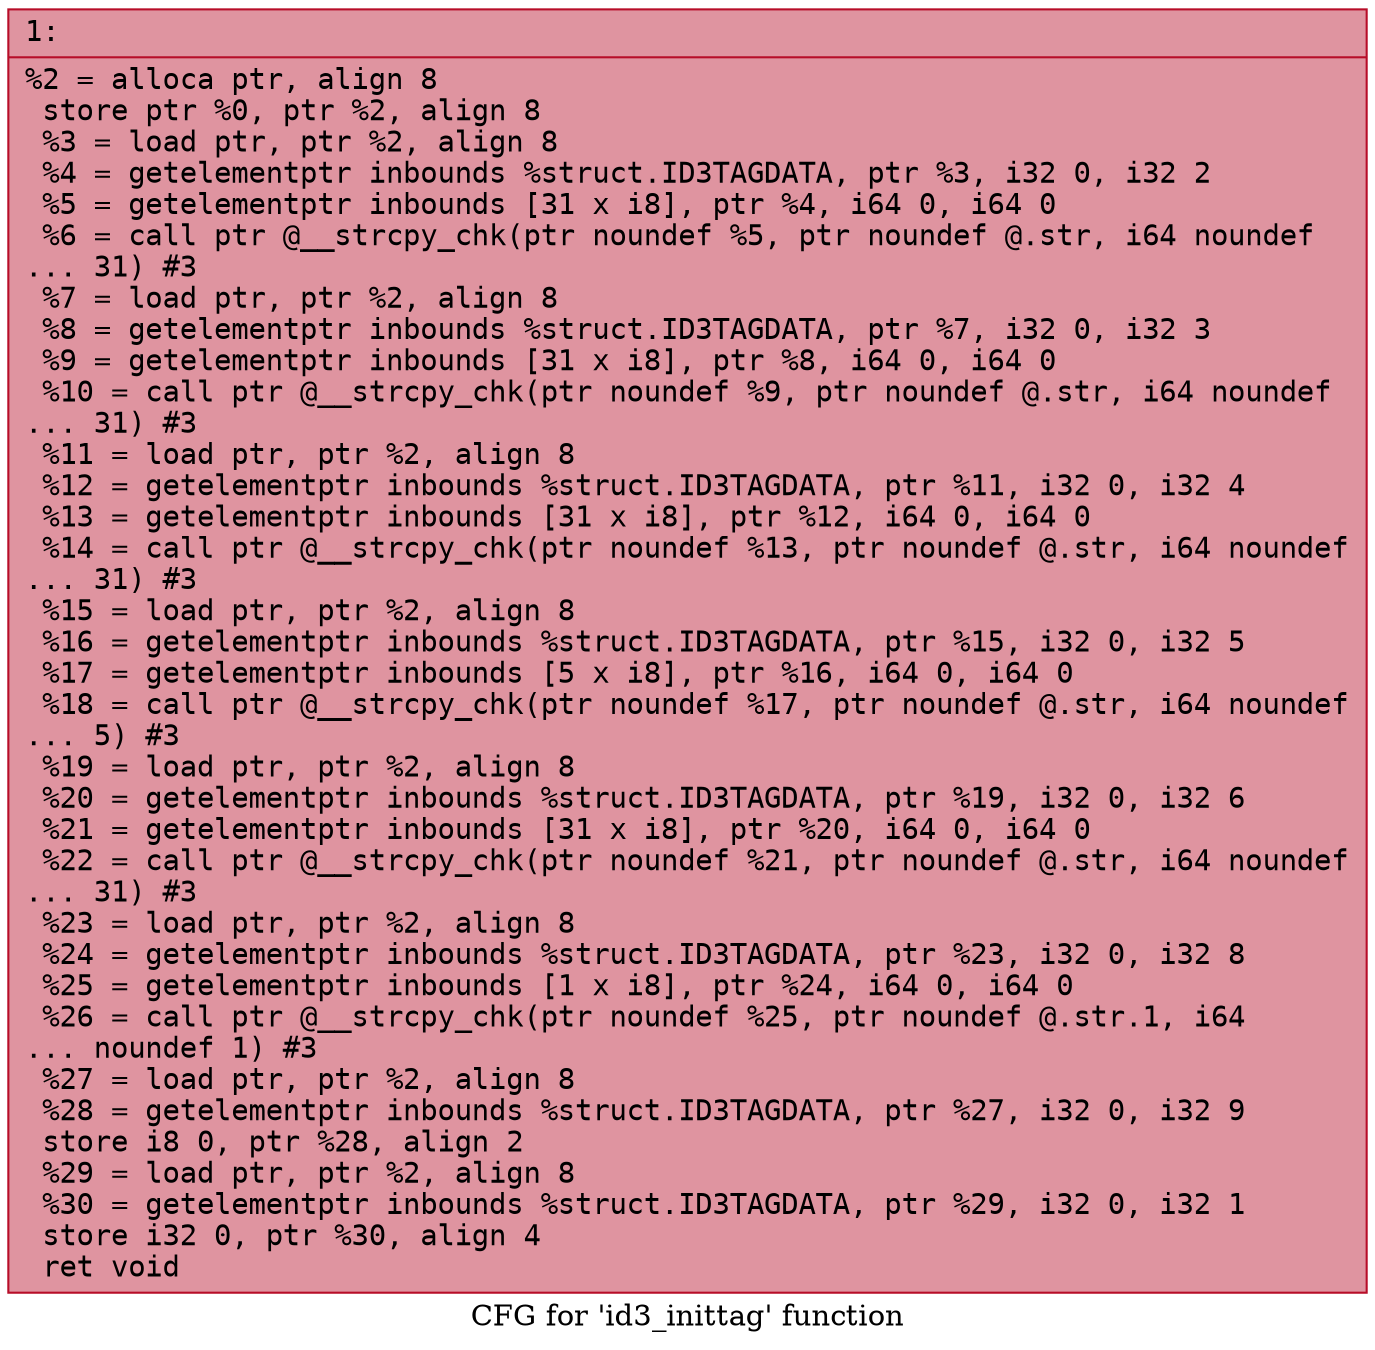 digraph "CFG for 'id3_inittag' function" {
	label="CFG for 'id3_inittag' function";

	Node0x600000a440f0 [shape=record,color="#b70d28ff", style=filled, fillcolor="#b70d2870" fontname="Courier",label="{1:\l|  %2 = alloca ptr, align 8\l  store ptr %0, ptr %2, align 8\l  %3 = load ptr, ptr %2, align 8\l  %4 = getelementptr inbounds %struct.ID3TAGDATA, ptr %3, i32 0, i32 2\l  %5 = getelementptr inbounds [31 x i8], ptr %4, i64 0, i64 0\l  %6 = call ptr @__strcpy_chk(ptr noundef %5, ptr noundef @.str, i64 noundef\l... 31) #3\l  %7 = load ptr, ptr %2, align 8\l  %8 = getelementptr inbounds %struct.ID3TAGDATA, ptr %7, i32 0, i32 3\l  %9 = getelementptr inbounds [31 x i8], ptr %8, i64 0, i64 0\l  %10 = call ptr @__strcpy_chk(ptr noundef %9, ptr noundef @.str, i64 noundef\l... 31) #3\l  %11 = load ptr, ptr %2, align 8\l  %12 = getelementptr inbounds %struct.ID3TAGDATA, ptr %11, i32 0, i32 4\l  %13 = getelementptr inbounds [31 x i8], ptr %12, i64 0, i64 0\l  %14 = call ptr @__strcpy_chk(ptr noundef %13, ptr noundef @.str, i64 noundef\l... 31) #3\l  %15 = load ptr, ptr %2, align 8\l  %16 = getelementptr inbounds %struct.ID3TAGDATA, ptr %15, i32 0, i32 5\l  %17 = getelementptr inbounds [5 x i8], ptr %16, i64 0, i64 0\l  %18 = call ptr @__strcpy_chk(ptr noundef %17, ptr noundef @.str, i64 noundef\l... 5) #3\l  %19 = load ptr, ptr %2, align 8\l  %20 = getelementptr inbounds %struct.ID3TAGDATA, ptr %19, i32 0, i32 6\l  %21 = getelementptr inbounds [31 x i8], ptr %20, i64 0, i64 0\l  %22 = call ptr @__strcpy_chk(ptr noundef %21, ptr noundef @.str, i64 noundef\l... 31) #3\l  %23 = load ptr, ptr %2, align 8\l  %24 = getelementptr inbounds %struct.ID3TAGDATA, ptr %23, i32 0, i32 8\l  %25 = getelementptr inbounds [1 x i8], ptr %24, i64 0, i64 0\l  %26 = call ptr @__strcpy_chk(ptr noundef %25, ptr noundef @.str.1, i64\l... noundef 1) #3\l  %27 = load ptr, ptr %2, align 8\l  %28 = getelementptr inbounds %struct.ID3TAGDATA, ptr %27, i32 0, i32 9\l  store i8 0, ptr %28, align 2\l  %29 = load ptr, ptr %2, align 8\l  %30 = getelementptr inbounds %struct.ID3TAGDATA, ptr %29, i32 0, i32 1\l  store i32 0, ptr %30, align 4\l  ret void\l}"];
}
